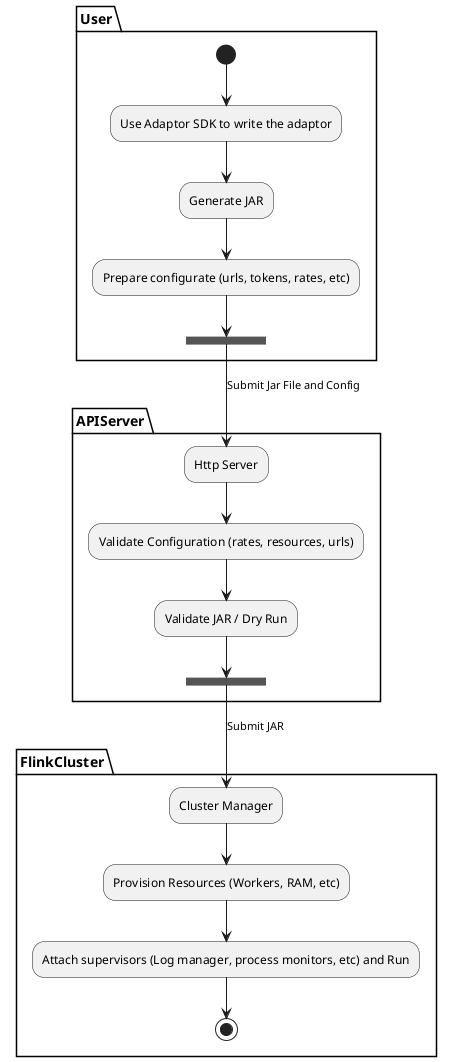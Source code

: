 @startuml

partition User {
  (*) --> "Use Adaptor SDK to write the adaptor"
  --> Generate JAR
  --> Prepare configurate (urls, tokens, rates, etc)
  -->  === APIInteract ===
}

partition APIServer  {
  === APIInteract === --> [Submit Jar File and Config] Http Server 
  --> Validate Configuration (rates, resources, urls)
  --> Validate JAR / Dry Run
  --> === Launch ===
}

partition FlinkCluster {
  === Launch === --> [Submit JAR] Cluster Manager
  --> Provision Resources (Workers, RAM, etc)
  --> Attach supervisors (Log manager, process monitors, etc) and Run
  --> (*)
}

@enduml
